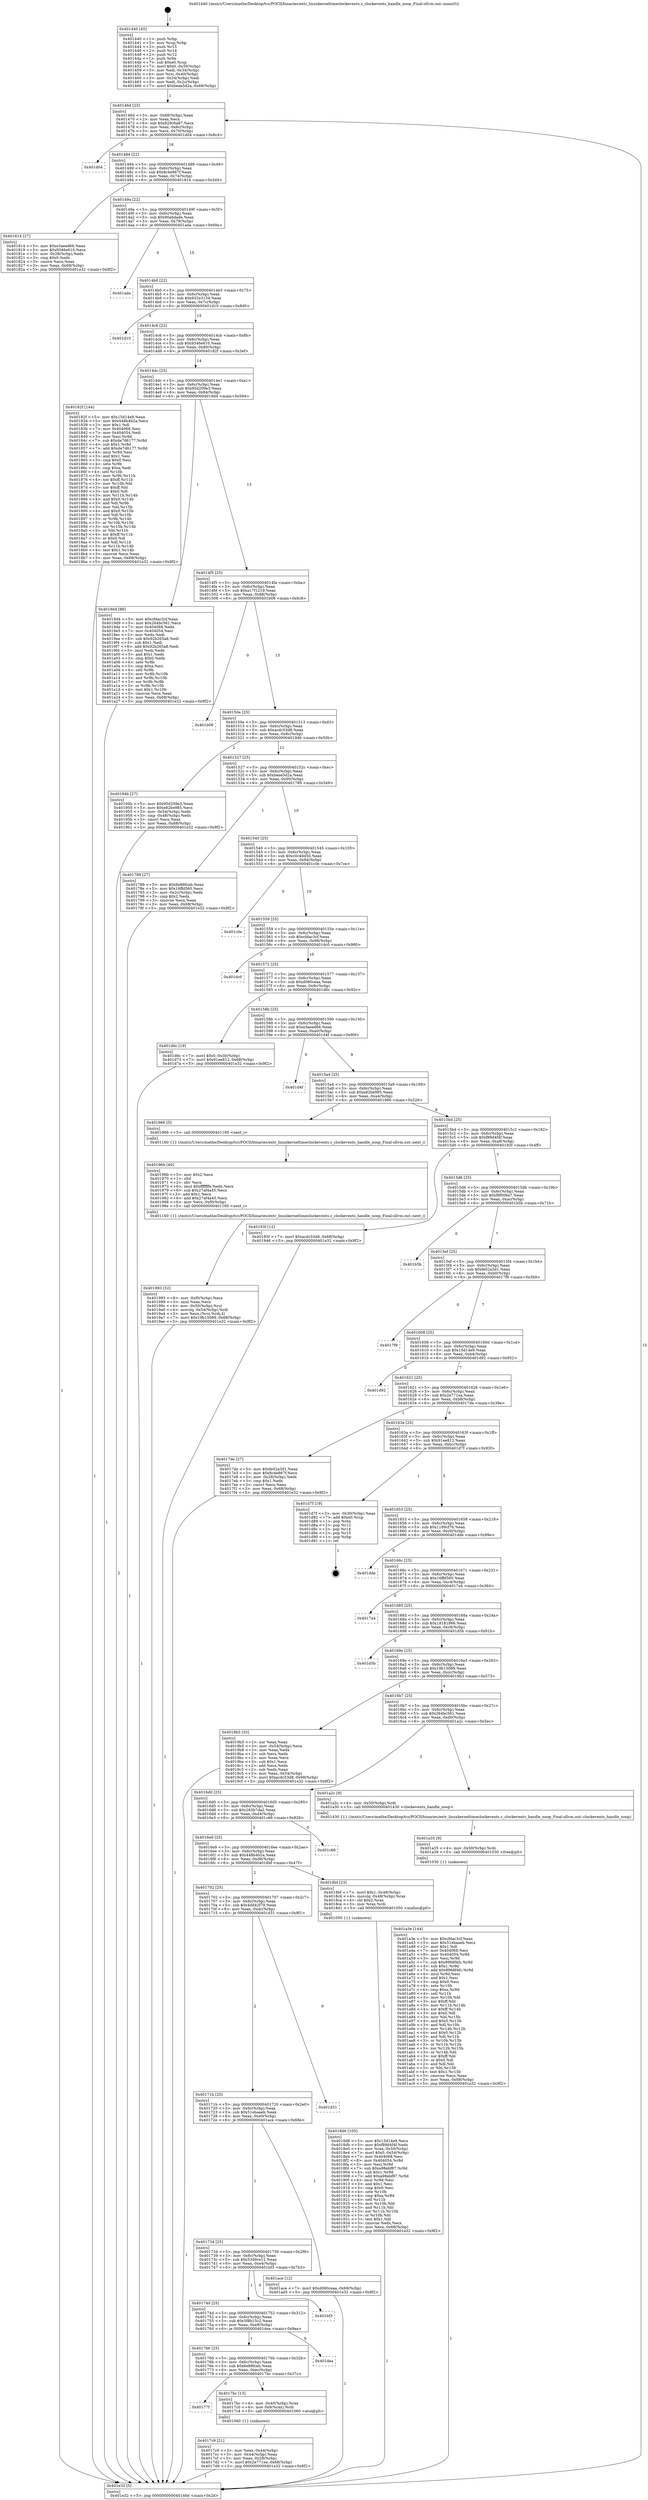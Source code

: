 digraph "0x401440" {
  label = "0x401440 (/mnt/c/Users/mathe/Desktop/tcc/POCII/binaries/extr_linuxkerneltimeclockevents.c_clockevents_handle_noop_Final-ollvm.out::main(0))"
  labelloc = "t"
  node[shape=record]

  Entry [label="",width=0.3,height=0.3,shape=circle,fillcolor=black,style=filled]
  "0x40146d" [label="{
     0x40146d [23]\l
     | [instrs]\l
     &nbsp;&nbsp;0x40146d \<+3\>: mov -0x68(%rbp),%eax\l
     &nbsp;&nbsp;0x401470 \<+2\>: mov %eax,%ecx\l
     &nbsp;&nbsp;0x401472 \<+6\>: sub $0x829c6a87,%ecx\l
     &nbsp;&nbsp;0x401478 \<+3\>: mov %eax,-0x6c(%rbp)\l
     &nbsp;&nbsp;0x40147b \<+3\>: mov %ecx,-0x70(%rbp)\l
     &nbsp;&nbsp;0x40147e \<+6\>: je 0000000000401d04 \<main+0x8c4\>\l
  }"]
  "0x401d04" [label="{
     0x401d04\l
  }", style=dashed]
  "0x401484" [label="{
     0x401484 [22]\l
     | [instrs]\l
     &nbsp;&nbsp;0x401484 \<+5\>: jmp 0000000000401489 \<main+0x49\>\l
     &nbsp;&nbsp;0x401489 \<+3\>: mov -0x6c(%rbp),%eax\l
     &nbsp;&nbsp;0x40148c \<+5\>: sub $0x8c4e867f,%eax\l
     &nbsp;&nbsp;0x401491 \<+3\>: mov %eax,-0x74(%rbp)\l
     &nbsp;&nbsp;0x401494 \<+6\>: je 0000000000401814 \<main+0x3d4\>\l
  }"]
  Exit [label="",width=0.3,height=0.3,shape=circle,fillcolor=black,style=filled,peripheries=2]
  "0x401814" [label="{
     0x401814 [27]\l
     | [instrs]\l
     &nbsp;&nbsp;0x401814 \<+5\>: mov $0xe3aeed66,%eax\l
     &nbsp;&nbsp;0x401819 \<+5\>: mov $0x9346e610,%ecx\l
     &nbsp;&nbsp;0x40181e \<+3\>: mov -0x28(%rbp),%edx\l
     &nbsp;&nbsp;0x401821 \<+3\>: cmp $0x0,%edx\l
     &nbsp;&nbsp;0x401824 \<+3\>: cmove %ecx,%eax\l
     &nbsp;&nbsp;0x401827 \<+3\>: mov %eax,-0x68(%rbp)\l
     &nbsp;&nbsp;0x40182a \<+5\>: jmp 0000000000401e32 \<main+0x9f2\>\l
  }"]
  "0x40149a" [label="{
     0x40149a [22]\l
     | [instrs]\l
     &nbsp;&nbsp;0x40149a \<+5\>: jmp 000000000040149f \<main+0x5f\>\l
     &nbsp;&nbsp;0x40149f \<+3\>: mov -0x6c(%rbp),%eax\l
     &nbsp;&nbsp;0x4014a2 \<+5\>: sub $0x90a6dade,%eax\l
     &nbsp;&nbsp;0x4014a7 \<+3\>: mov %eax,-0x78(%rbp)\l
     &nbsp;&nbsp;0x4014aa \<+6\>: je 0000000000401ada \<main+0x69a\>\l
  }"]
  "0x401a3e" [label="{
     0x401a3e [144]\l
     | [instrs]\l
     &nbsp;&nbsp;0x401a3e \<+5\>: mov $0xcfdac3cf,%eax\l
     &nbsp;&nbsp;0x401a43 \<+5\>: mov $0x51ebaaeb,%ecx\l
     &nbsp;&nbsp;0x401a48 \<+2\>: mov $0x1,%dl\l
     &nbsp;&nbsp;0x401a4a \<+7\>: mov 0x404068,%esi\l
     &nbsp;&nbsp;0x401a51 \<+8\>: mov 0x404054,%r8d\l
     &nbsp;&nbsp;0x401a59 \<+3\>: mov %esi,%r9d\l
     &nbsp;&nbsp;0x401a5c \<+7\>: sub $0x8968f4fc,%r9d\l
     &nbsp;&nbsp;0x401a63 \<+4\>: sub $0x1,%r9d\l
     &nbsp;&nbsp;0x401a67 \<+7\>: add $0x8968f4fc,%r9d\l
     &nbsp;&nbsp;0x401a6e \<+4\>: imul %r9d,%esi\l
     &nbsp;&nbsp;0x401a72 \<+3\>: and $0x1,%esi\l
     &nbsp;&nbsp;0x401a75 \<+3\>: cmp $0x0,%esi\l
     &nbsp;&nbsp;0x401a78 \<+4\>: sete %r10b\l
     &nbsp;&nbsp;0x401a7c \<+4\>: cmp $0xa,%r8d\l
     &nbsp;&nbsp;0x401a80 \<+4\>: setl %r11b\l
     &nbsp;&nbsp;0x401a84 \<+3\>: mov %r10b,%bl\l
     &nbsp;&nbsp;0x401a87 \<+3\>: xor $0xff,%bl\l
     &nbsp;&nbsp;0x401a8a \<+3\>: mov %r11b,%r14b\l
     &nbsp;&nbsp;0x401a8d \<+4\>: xor $0xff,%r14b\l
     &nbsp;&nbsp;0x401a91 \<+3\>: xor $0x0,%dl\l
     &nbsp;&nbsp;0x401a94 \<+3\>: mov %bl,%r15b\l
     &nbsp;&nbsp;0x401a97 \<+4\>: and $0x0,%r15b\l
     &nbsp;&nbsp;0x401a9b \<+3\>: and %dl,%r10b\l
     &nbsp;&nbsp;0x401a9e \<+3\>: mov %r14b,%r12b\l
     &nbsp;&nbsp;0x401aa1 \<+4\>: and $0x0,%r12b\l
     &nbsp;&nbsp;0x401aa5 \<+3\>: and %dl,%r11b\l
     &nbsp;&nbsp;0x401aa8 \<+3\>: or %r10b,%r15b\l
     &nbsp;&nbsp;0x401aab \<+3\>: or %r11b,%r12b\l
     &nbsp;&nbsp;0x401aae \<+3\>: xor %r12b,%r15b\l
     &nbsp;&nbsp;0x401ab1 \<+3\>: or %r14b,%bl\l
     &nbsp;&nbsp;0x401ab4 \<+3\>: xor $0xff,%bl\l
     &nbsp;&nbsp;0x401ab7 \<+3\>: or $0x0,%dl\l
     &nbsp;&nbsp;0x401aba \<+2\>: and %dl,%bl\l
     &nbsp;&nbsp;0x401abc \<+3\>: or %bl,%r15b\l
     &nbsp;&nbsp;0x401abf \<+4\>: test $0x1,%r15b\l
     &nbsp;&nbsp;0x401ac3 \<+3\>: cmovne %ecx,%eax\l
     &nbsp;&nbsp;0x401ac6 \<+3\>: mov %eax,-0x68(%rbp)\l
     &nbsp;&nbsp;0x401ac9 \<+5\>: jmp 0000000000401e32 \<main+0x9f2\>\l
  }"]
  "0x401ada" [label="{
     0x401ada\l
  }", style=dashed]
  "0x4014b0" [label="{
     0x4014b0 [22]\l
     | [instrs]\l
     &nbsp;&nbsp;0x4014b0 \<+5\>: jmp 00000000004014b5 \<main+0x75\>\l
     &nbsp;&nbsp;0x4014b5 \<+3\>: mov -0x6c(%rbp),%eax\l
     &nbsp;&nbsp;0x4014b8 \<+5\>: sub $0x932e3154,%eax\l
     &nbsp;&nbsp;0x4014bd \<+3\>: mov %eax,-0x7c(%rbp)\l
     &nbsp;&nbsp;0x4014c0 \<+6\>: je 0000000000401d10 \<main+0x8d0\>\l
  }"]
  "0x401a35" [label="{
     0x401a35 [9]\l
     | [instrs]\l
     &nbsp;&nbsp;0x401a35 \<+4\>: mov -0x50(%rbp),%rdi\l
     &nbsp;&nbsp;0x401a39 \<+5\>: call 0000000000401030 \<free@plt\>\l
     | [calls]\l
     &nbsp;&nbsp;0x401030 \{1\} (unknown)\l
  }"]
  "0x401d10" [label="{
     0x401d10\l
  }", style=dashed]
  "0x4014c6" [label="{
     0x4014c6 [22]\l
     | [instrs]\l
     &nbsp;&nbsp;0x4014c6 \<+5\>: jmp 00000000004014cb \<main+0x8b\>\l
     &nbsp;&nbsp;0x4014cb \<+3\>: mov -0x6c(%rbp),%eax\l
     &nbsp;&nbsp;0x4014ce \<+5\>: sub $0x9346e610,%eax\l
     &nbsp;&nbsp;0x4014d3 \<+3\>: mov %eax,-0x80(%rbp)\l
     &nbsp;&nbsp;0x4014d6 \<+6\>: je 000000000040182f \<main+0x3ef\>\l
  }"]
  "0x401993" [label="{
     0x401993 [32]\l
     | [instrs]\l
     &nbsp;&nbsp;0x401993 \<+6\>: mov -0xf0(%rbp),%ecx\l
     &nbsp;&nbsp;0x401999 \<+3\>: imul %eax,%ecx\l
     &nbsp;&nbsp;0x40199c \<+4\>: mov -0x50(%rbp),%rsi\l
     &nbsp;&nbsp;0x4019a0 \<+4\>: movslq -0x54(%rbp),%rdi\l
     &nbsp;&nbsp;0x4019a4 \<+3\>: mov %ecx,(%rsi,%rdi,4)\l
     &nbsp;&nbsp;0x4019a7 \<+7\>: movl $0x19b15089,-0x68(%rbp)\l
     &nbsp;&nbsp;0x4019ae \<+5\>: jmp 0000000000401e32 \<main+0x9f2\>\l
  }"]
  "0x40182f" [label="{
     0x40182f [144]\l
     | [instrs]\l
     &nbsp;&nbsp;0x40182f \<+5\>: mov $0x15d14e9,%eax\l
     &nbsp;&nbsp;0x401834 \<+5\>: mov $0x448b4b2a,%ecx\l
     &nbsp;&nbsp;0x401839 \<+2\>: mov $0x1,%dl\l
     &nbsp;&nbsp;0x40183b \<+7\>: mov 0x404068,%esi\l
     &nbsp;&nbsp;0x401842 \<+7\>: mov 0x404054,%edi\l
     &nbsp;&nbsp;0x401849 \<+3\>: mov %esi,%r8d\l
     &nbsp;&nbsp;0x40184c \<+7\>: sub $0xde7d6177,%r8d\l
     &nbsp;&nbsp;0x401853 \<+4\>: sub $0x1,%r8d\l
     &nbsp;&nbsp;0x401857 \<+7\>: add $0xde7d6177,%r8d\l
     &nbsp;&nbsp;0x40185e \<+4\>: imul %r8d,%esi\l
     &nbsp;&nbsp;0x401862 \<+3\>: and $0x1,%esi\l
     &nbsp;&nbsp;0x401865 \<+3\>: cmp $0x0,%esi\l
     &nbsp;&nbsp;0x401868 \<+4\>: sete %r9b\l
     &nbsp;&nbsp;0x40186c \<+3\>: cmp $0xa,%edi\l
     &nbsp;&nbsp;0x40186f \<+4\>: setl %r10b\l
     &nbsp;&nbsp;0x401873 \<+3\>: mov %r9b,%r11b\l
     &nbsp;&nbsp;0x401876 \<+4\>: xor $0xff,%r11b\l
     &nbsp;&nbsp;0x40187a \<+3\>: mov %r10b,%bl\l
     &nbsp;&nbsp;0x40187d \<+3\>: xor $0xff,%bl\l
     &nbsp;&nbsp;0x401880 \<+3\>: xor $0x0,%dl\l
     &nbsp;&nbsp;0x401883 \<+3\>: mov %r11b,%r14b\l
     &nbsp;&nbsp;0x401886 \<+4\>: and $0x0,%r14b\l
     &nbsp;&nbsp;0x40188a \<+3\>: and %dl,%r9b\l
     &nbsp;&nbsp;0x40188d \<+3\>: mov %bl,%r15b\l
     &nbsp;&nbsp;0x401890 \<+4\>: and $0x0,%r15b\l
     &nbsp;&nbsp;0x401894 \<+3\>: and %dl,%r10b\l
     &nbsp;&nbsp;0x401897 \<+3\>: or %r9b,%r14b\l
     &nbsp;&nbsp;0x40189a \<+3\>: or %r10b,%r15b\l
     &nbsp;&nbsp;0x40189d \<+3\>: xor %r15b,%r14b\l
     &nbsp;&nbsp;0x4018a0 \<+3\>: or %bl,%r11b\l
     &nbsp;&nbsp;0x4018a3 \<+4\>: xor $0xff,%r11b\l
     &nbsp;&nbsp;0x4018a7 \<+3\>: or $0x0,%dl\l
     &nbsp;&nbsp;0x4018aa \<+3\>: and %dl,%r11b\l
     &nbsp;&nbsp;0x4018ad \<+3\>: or %r11b,%r14b\l
     &nbsp;&nbsp;0x4018b0 \<+4\>: test $0x1,%r14b\l
     &nbsp;&nbsp;0x4018b4 \<+3\>: cmovne %ecx,%eax\l
     &nbsp;&nbsp;0x4018b7 \<+3\>: mov %eax,-0x68(%rbp)\l
     &nbsp;&nbsp;0x4018ba \<+5\>: jmp 0000000000401e32 \<main+0x9f2\>\l
  }"]
  "0x4014dc" [label="{
     0x4014dc [25]\l
     | [instrs]\l
     &nbsp;&nbsp;0x4014dc \<+5\>: jmp 00000000004014e1 \<main+0xa1\>\l
     &nbsp;&nbsp;0x4014e1 \<+3\>: mov -0x6c(%rbp),%eax\l
     &nbsp;&nbsp;0x4014e4 \<+5\>: sub $0x95d209e3,%eax\l
     &nbsp;&nbsp;0x4014e9 \<+6\>: mov %eax,-0x84(%rbp)\l
     &nbsp;&nbsp;0x4014ef \<+6\>: je 00000000004019d4 \<main+0x594\>\l
  }"]
  "0x40196b" [label="{
     0x40196b [40]\l
     | [instrs]\l
     &nbsp;&nbsp;0x40196b \<+5\>: mov $0x2,%ecx\l
     &nbsp;&nbsp;0x401970 \<+1\>: cltd\l
     &nbsp;&nbsp;0x401971 \<+2\>: idiv %ecx\l
     &nbsp;&nbsp;0x401973 \<+6\>: imul $0xfffffffe,%edx,%ecx\l
     &nbsp;&nbsp;0x401979 \<+6\>: sub $0x27af4a45,%ecx\l
     &nbsp;&nbsp;0x40197f \<+3\>: add $0x1,%ecx\l
     &nbsp;&nbsp;0x401982 \<+6\>: add $0x27af4a45,%ecx\l
     &nbsp;&nbsp;0x401988 \<+6\>: mov %ecx,-0xf0(%rbp)\l
     &nbsp;&nbsp;0x40198e \<+5\>: call 0000000000401160 \<next_i\>\l
     | [calls]\l
     &nbsp;&nbsp;0x401160 \{1\} (/mnt/c/Users/mathe/Desktop/tcc/POCII/binaries/extr_linuxkerneltimeclockevents.c_clockevents_handle_noop_Final-ollvm.out::next_i)\l
  }"]
  "0x4019d4" [label="{
     0x4019d4 [88]\l
     | [instrs]\l
     &nbsp;&nbsp;0x4019d4 \<+5\>: mov $0xcfdac3cf,%eax\l
     &nbsp;&nbsp;0x4019d9 \<+5\>: mov $0x264bc561,%ecx\l
     &nbsp;&nbsp;0x4019de \<+7\>: mov 0x404068,%edx\l
     &nbsp;&nbsp;0x4019e5 \<+7\>: mov 0x404054,%esi\l
     &nbsp;&nbsp;0x4019ec \<+2\>: mov %edx,%edi\l
     &nbsp;&nbsp;0x4019ee \<+6\>: sub $0x92b265a8,%edi\l
     &nbsp;&nbsp;0x4019f4 \<+3\>: sub $0x1,%edi\l
     &nbsp;&nbsp;0x4019f7 \<+6\>: add $0x92b265a8,%edi\l
     &nbsp;&nbsp;0x4019fd \<+3\>: imul %edi,%edx\l
     &nbsp;&nbsp;0x401a00 \<+3\>: and $0x1,%edx\l
     &nbsp;&nbsp;0x401a03 \<+3\>: cmp $0x0,%edx\l
     &nbsp;&nbsp;0x401a06 \<+4\>: sete %r8b\l
     &nbsp;&nbsp;0x401a0a \<+3\>: cmp $0xa,%esi\l
     &nbsp;&nbsp;0x401a0d \<+4\>: setl %r9b\l
     &nbsp;&nbsp;0x401a11 \<+3\>: mov %r8b,%r10b\l
     &nbsp;&nbsp;0x401a14 \<+3\>: and %r9b,%r10b\l
     &nbsp;&nbsp;0x401a17 \<+3\>: xor %r9b,%r8b\l
     &nbsp;&nbsp;0x401a1a \<+3\>: or %r8b,%r10b\l
     &nbsp;&nbsp;0x401a1d \<+4\>: test $0x1,%r10b\l
     &nbsp;&nbsp;0x401a21 \<+3\>: cmovne %ecx,%eax\l
     &nbsp;&nbsp;0x401a24 \<+3\>: mov %eax,-0x68(%rbp)\l
     &nbsp;&nbsp;0x401a27 \<+5\>: jmp 0000000000401e32 \<main+0x9f2\>\l
  }"]
  "0x4014f5" [label="{
     0x4014f5 [25]\l
     | [instrs]\l
     &nbsp;&nbsp;0x4014f5 \<+5\>: jmp 00000000004014fa \<main+0xba\>\l
     &nbsp;&nbsp;0x4014fa \<+3\>: mov -0x6c(%rbp),%eax\l
     &nbsp;&nbsp;0x4014fd \<+5\>: sub $0xa17f1219,%eax\l
     &nbsp;&nbsp;0x401502 \<+6\>: mov %eax,-0x88(%rbp)\l
     &nbsp;&nbsp;0x401508 \<+6\>: je 0000000000401b08 \<main+0x6c8\>\l
  }"]
  "0x4018d6" [label="{
     0x4018d6 [105]\l
     | [instrs]\l
     &nbsp;&nbsp;0x4018d6 \<+5\>: mov $0x15d14e9,%ecx\l
     &nbsp;&nbsp;0x4018db \<+5\>: mov $0xf89d4f4f,%edx\l
     &nbsp;&nbsp;0x4018e0 \<+4\>: mov %rax,-0x50(%rbp)\l
     &nbsp;&nbsp;0x4018e4 \<+7\>: movl $0x0,-0x54(%rbp)\l
     &nbsp;&nbsp;0x4018eb \<+7\>: mov 0x404068,%esi\l
     &nbsp;&nbsp;0x4018f2 \<+8\>: mov 0x404054,%r8d\l
     &nbsp;&nbsp;0x4018fa \<+3\>: mov %esi,%r9d\l
     &nbsp;&nbsp;0x4018fd \<+7\>: sub $0xa98ebf87,%r9d\l
     &nbsp;&nbsp;0x401904 \<+4\>: sub $0x1,%r9d\l
     &nbsp;&nbsp;0x401908 \<+7\>: add $0xa98ebf87,%r9d\l
     &nbsp;&nbsp;0x40190f \<+4\>: imul %r9d,%esi\l
     &nbsp;&nbsp;0x401913 \<+3\>: and $0x1,%esi\l
     &nbsp;&nbsp;0x401916 \<+3\>: cmp $0x0,%esi\l
     &nbsp;&nbsp;0x401919 \<+4\>: sete %r10b\l
     &nbsp;&nbsp;0x40191d \<+4\>: cmp $0xa,%r8d\l
     &nbsp;&nbsp;0x401921 \<+4\>: setl %r11b\l
     &nbsp;&nbsp;0x401925 \<+3\>: mov %r10b,%bl\l
     &nbsp;&nbsp;0x401928 \<+3\>: and %r11b,%bl\l
     &nbsp;&nbsp;0x40192b \<+3\>: xor %r11b,%r10b\l
     &nbsp;&nbsp;0x40192e \<+3\>: or %r10b,%bl\l
     &nbsp;&nbsp;0x401931 \<+3\>: test $0x1,%bl\l
     &nbsp;&nbsp;0x401934 \<+3\>: cmovne %edx,%ecx\l
     &nbsp;&nbsp;0x401937 \<+3\>: mov %ecx,-0x68(%rbp)\l
     &nbsp;&nbsp;0x40193a \<+5\>: jmp 0000000000401e32 \<main+0x9f2\>\l
  }"]
  "0x401b08" [label="{
     0x401b08\l
  }", style=dashed]
  "0x40150e" [label="{
     0x40150e [25]\l
     | [instrs]\l
     &nbsp;&nbsp;0x40150e \<+5\>: jmp 0000000000401513 \<main+0xd3\>\l
     &nbsp;&nbsp;0x401513 \<+3\>: mov -0x6c(%rbp),%eax\l
     &nbsp;&nbsp;0x401516 \<+5\>: sub $0xacdc53d8,%eax\l
     &nbsp;&nbsp;0x40151b \<+6\>: mov %eax,-0x8c(%rbp)\l
     &nbsp;&nbsp;0x401521 \<+6\>: je 000000000040194b \<main+0x50b\>\l
  }"]
  "0x4017c9" [label="{
     0x4017c9 [21]\l
     | [instrs]\l
     &nbsp;&nbsp;0x4017c9 \<+3\>: mov %eax,-0x44(%rbp)\l
     &nbsp;&nbsp;0x4017cc \<+3\>: mov -0x44(%rbp),%eax\l
     &nbsp;&nbsp;0x4017cf \<+3\>: mov %eax,-0x28(%rbp)\l
     &nbsp;&nbsp;0x4017d2 \<+7\>: movl $0x2e771ea,-0x68(%rbp)\l
     &nbsp;&nbsp;0x4017d9 \<+5\>: jmp 0000000000401e32 \<main+0x9f2\>\l
  }"]
  "0x40194b" [label="{
     0x40194b [27]\l
     | [instrs]\l
     &nbsp;&nbsp;0x40194b \<+5\>: mov $0x95d209e3,%eax\l
     &nbsp;&nbsp;0x401950 \<+5\>: mov $0xe82be985,%ecx\l
     &nbsp;&nbsp;0x401955 \<+3\>: mov -0x54(%rbp),%edx\l
     &nbsp;&nbsp;0x401958 \<+3\>: cmp -0x48(%rbp),%edx\l
     &nbsp;&nbsp;0x40195b \<+3\>: cmovl %ecx,%eax\l
     &nbsp;&nbsp;0x40195e \<+3\>: mov %eax,-0x68(%rbp)\l
     &nbsp;&nbsp;0x401961 \<+5\>: jmp 0000000000401e32 \<main+0x9f2\>\l
  }"]
  "0x401527" [label="{
     0x401527 [25]\l
     | [instrs]\l
     &nbsp;&nbsp;0x401527 \<+5\>: jmp 000000000040152c \<main+0xec\>\l
     &nbsp;&nbsp;0x40152c \<+3\>: mov -0x6c(%rbp),%eax\l
     &nbsp;&nbsp;0x40152f \<+5\>: sub $0xbeae5d2a,%eax\l
     &nbsp;&nbsp;0x401534 \<+6\>: mov %eax,-0x90(%rbp)\l
     &nbsp;&nbsp;0x40153a \<+6\>: je 0000000000401789 \<main+0x349\>\l
  }"]
  "0x40177f" [label="{
     0x40177f\l
  }", style=dashed]
  "0x401789" [label="{
     0x401789 [27]\l
     | [instrs]\l
     &nbsp;&nbsp;0x401789 \<+5\>: mov $0x6e88fceb,%eax\l
     &nbsp;&nbsp;0x40178e \<+5\>: mov $0x16ffd560,%ecx\l
     &nbsp;&nbsp;0x401793 \<+3\>: mov -0x2c(%rbp),%edx\l
     &nbsp;&nbsp;0x401796 \<+3\>: cmp $0x2,%edx\l
     &nbsp;&nbsp;0x401799 \<+3\>: cmovne %ecx,%eax\l
     &nbsp;&nbsp;0x40179c \<+3\>: mov %eax,-0x68(%rbp)\l
     &nbsp;&nbsp;0x40179f \<+5\>: jmp 0000000000401e32 \<main+0x9f2\>\l
  }"]
  "0x401540" [label="{
     0x401540 [25]\l
     | [instrs]\l
     &nbsp;&nbsp;0x401540 \<+5\>: jmp 0000000000401545 \<main+0x105\>\l
     &nbsp;&nbsp;0x401545 \<+3\>: mov -0x6c(%rbp),%eax\l
     &nbsp;&nbsp;0x401548 \<+5\>: sub $0xc0c40d50,%eax\l
     &nbsp;&nbsp;0x40154d \<+6\>: mov %eax,-0x94(%rbp)\l
     &nbsp;&nbsp;0x401553 \<+6\>: je 0000000000401c0e \<main+0x7ce\>\l
  }"]
  "0x401e32" [label="{
     0x401e32 [5]\l
     | [instrs]\l
     &nbsp;&nbsp;0x401e32 \<+5\>: jmp 000000000040146d \<main+0x2d\>\l
  }"]
  "0x401440" [label="{
     0x401440 [45]\l
     | [instrs]\l
     &nbsp;&nbsp;0x401440 \<+1\>: push %rbp\l
     &nbsp;&nbsp;0x401441 \<+3\>: mov %rsp,%rbp\l
     &nbsp;&nbsp;0x401444 \<+2\>: push %r15\l
     &nbsp;&nbsp;0x401446 \<+2\>: push %r14\l
     &nbsp;&nbsp;0x401448 \<+2\>: push %r12\l
     &nbsp;&nbsp;0x40144a \<+1\>: push %rbx\l
     &nbsp;&nbsp;0x40144b \<+7\>: sub $0xe0,%rsp\l
     &nbsp;&nbsp;0x401452 \<+7\>: movl $0x0,-0x30(%rbp)\l
     &nbsp;&nbsp;0x401459 \<+3\>: mov %edi,-0x34(%rbp)\l
     &nbsp;&nbsp;0x40145c \<+4\>: mov %rsi,-0x40(%rbp)\l
     &nbsp;&nbsp;0x401460 \<+3\>: mov -0x34(%rbp),%edi\l
     &nbsp;&nbsp;0x401463 \<+3\>: mov %edi,-0x2c(%rbp)\l
     &nbsp;&nbsp;0x401466 \<+7\>: movl $0xbeae5d2a,-0x68(%rbp)\l
  }"]
  "0x4017bc" [label="{
     0x4017bc [13]\l
     | [instrs]\l
     &nbsp;&nbsp;0x4017bc \<+4\>: mov -0x40(%rbp),%rax\l
     &nbsp;&nbsp;0x4017c0 \<+4\>: mov 0x8(%rax),%rdi\l
     &nbsp;&nbsp;0x4017c4 \<+5\>: call 0000000000401060 \<atoi@plt\>\l
     | [calls]\l
     &nbsp;&nbsp;0x401060 \{1\} (unknown)\l
  }"]
  "0x401c0e" [label="{
     0x401c0e\l
  }", style=dashed]
  "0x401559" [label="{
     0x401559 [25]\l
     | [instrs]\l
     &nbsp;&nbsp;0x401559 \<+5\>: jmp 000000000040155e \<main+0x11e\>\l
     &nbsp;&nbsp;0x40155e \<+3\>: mov -0x6c(%rbp),%eax\l
     &nbsp;&nbsp;0x401561 \<+5\>: sub $0xcfdac3cf,%eax\l
     &nbsp;&nbsp;0x401566 \<+6\>: mov %eax,-0x98(%rbp)\l
     &nbsp;&nbsp;0x40156c \<+6\>: je 0000000000401dc0 \<main+0x980\>\l
  }"]
  "0x401766" [label="{
     0x401766 [25]\l
     | [instrs]\l
     &nbsp;&nbsp;0x401766 \<+5\>: jmp 000000000040176b \<main+0x32b\>\l
     &nbsp;&nbsp;0x40176b \<+3\>: mov -0x6c(%rbp),%eax\l
     &nbsp;&nbsp;0x40176e \<+5\>: sub $0x6e88fceb,%eax\l
     &nbsp;&nbsp;0x401773 \<+6\>: mov %eax,-0xec(%rbp)\l
     &nbsp;&nbsp;0x401779 \<+6\>: je 00000000004017bc \<main+0x37c\>\l
  }"]
  "0x401dc0" [label="{
     0x401dc0\l
  }", style=dashed]
  "0x401572" [label="{
     0x401572 [25]\l
     | [instrs]\l
     &nbsp;&nbsp;0x401572 \<+5\>: jmp 0000000000401577 \<main+0x137\>\l
     &nbsp;&nbsp;0x401577 \<+3\>: mov -0x6c(%rbp),%eax\l
     &nbsp;&nbsp;0x40157a \<+5\>: sub $0xd080ceaa,%eax\l
     &nbsp;&nbsp;0x40157f \<+6\>: mov %eax,-0x9c(%rbp)\l
     &nbsp;&nbsp;0x401585 \<+6\>: je 0000000000401d6c \<main+0x92c\>\l
  }"]
  "0x401dea" [label="{
     0x401dea\l
  }", style=dashed]
  "0x401d6c" [label="{
     0x401d6c [19]\l
     | [instrs]\l
     &nbsp;&nbsp;0x401d6c \<+7\>: movl $0x0,-0x30(%rbp)\l
     &nbsp;&nbsp;0x401d73 \<+7\>: movl $0x91ee812,-0x68(%rbp)\l
     &nbsp;&nbsp;0x401d7a \<+5\>: jmp 0000000000401e32 \<main+0x9f2\>\l
  }"]
  "0x40158b" [label="{
     0x40158b [25]\l
     | [instrs]\l
     &nbsp;&nbsp;0x40158b \<+5\>: jmp 0000000000401590 \<main+0x150\>\l
     &nbsp;&nbsp;0x401590 \<+3\>: mov -0x6c(%rbp),%eax\l
     &nbsp;&nbsp;0x401593 \<+5\>: sub $0xe3aeed66,%eax\l
     &nbsp;&nbsp;0x401598 \<+6\>: mov %eax,-0xa0(%rbp)\l
     &nbsp;&nbsp;0x40159e \<+6\>: je 0000000000401d4f \<main+0x90f\>\l
  }"]
  "0x40174d" [label="{
     0x40174d [25]\l
     | [instrs]\l
     &nbsp;&nbsp;0x40174d \<+5\>: jmp 0000000000401752 \<main+0x312\>\l
     &nbsp;&nbsp;0x401752 \<+3\>: mov -0x6c(%rbp),%eax\l
     &nbsp;&nbsp;0x401755 \<+5\>: sub $0x5f8b15c2,%eax\l
     &nbsp;&nbsp;0x40175a \<+6\>: mov %eax,-0xe8(%rbp)\l
     &nbsp;&nbsp;0x401760 \<+6\>: je 0000000000401dea \<main+0x9aa\>\l
  }"]
  "0x401d4f" [label="{
     0x401d4f\l
  }", style=dashed]
  "0x4015a4" [label="{
     0x4015a4 [25]\l
     | [instrs]\l
     &nbsp;&nbsp;0x4015a4 \<+5\>: jmp 00000000004015a9 \<main+0x169\>\l
     &nbsp;&nbsp;0x4015a9 \<+3\>: mov -0x6c(%rbp),%eax\l
     &nbsp;&nbsp;0x4015ac \<+5\>: sub $0xe82be985,%eax\l
     &nbsp;&nbsp;0x4015b1 \<+6\>: mov %eax,-0xa4(%rbp)\l
     &nbsp;&nbsp;0x4015b7 \<+6\>: je 0000000000401966 \<main+0x526\>\l
  }"]
  "0x401bf3" [label="{
     0x401bf3\l
  }", style=dashed]
  "0x401966" [label="{
     0x401966 [5]\l
     | [instrs]\l
     &nbsp;&nbsp;0x401966 \<+5\>: call 0000000000401160 \<next_i\>\l
     | [calls]\l
     &nbsp;&nbsp;0x401160 \{1\} (/mnt/c/Users/mathe/Desktop/tcc/POCII/binaries/extr_linuxkerneltimeclockevents.c_clockevents_handle_noop_Final-ollvm.out::next_i)\l
  }"]
  "0x4015bd" [label="{
     0x4015bd [25]\l
     | [instrs]\l
     &nbsp;&nbsp;0x4015bd \<+5\>: jmp 00000000004015c2 \<main+0x182\>\l
     &nbsp;&nbsp;0x4015c2 \<+3\>: mov -0x6c(%rbp),%eax\l
     &nbsp;&nbsp;0x4015c5 \<+5\>: sub $0xf89d4f4f,%eax\l
     &nbsp;&nbsp;0x4015ca \<+6\>: mov %eax,-0xa8(%rbp)\l
     &nbsp;&nbsp;0x4015d0 \<+6\>: je 000000000040193f \<main+0x4ff\>\l
  }"]
  "0x401734" [label="{
     0x401734 [25]\l
     | [instrs]\l
     &nbsp;&nbsp;0x401734 \<+5\>: jmp 0000000000401739 \<main+0x2f9\>\l
     &nbsp;&nbsp;0x401739 \<+3\>: mov -0x6c(%rbp),%eax\l
     &nbsp;&nbsp;0x40173c \<+5\>: sub $0x53d9ce12,%eax\l
     &nbsp;&nbsp;0x401741 \<+6\>: mov %eax,-0xe4(%rbp)\l
     &nbsp;&nbsp;0x401747 \<+6\>: je 0000000000401bf3 \<main+0x7b3\>\l
  }"]
  "0x40193f" [label="{
     0x40193f [12]\l
     | [instrs]\l
     &nbsp;&nbsp;0x40193f \<+7\>: movl $0xacdc53d8,-0x68(%rbp)\l
     &nbsp;&nbsp;0x401946 \<+5\>: jmp 0000000000401e32 \<main+0x9f2\>\l
  }"]
  "0x4015d6" [label="{
     0x4015d6 [25]\l
     | [instrs]\l
     &nbsp;&nbsp;0x4015d6 \<+5\>: jmp 00000000004015db \<main+0x19b\>\l
     &nbsp;&nbsp;0x4015db \<+3\>: mov -0x6c(%rbp),%eax\l
     &nbsp;&nbsp;0x4015de \<+5\>: sub $0xf8f006a7,%eax\l
     &nbsp;&nbsp;0x4015e3 \<+6\>: mov %eax,-0xac(%rbp)\l
     &nbsp;&nbsp;0x4015e9 \<+6\>: je 0000000000401b5b \<main+0x71b\>\l
  }"]
  "0x401ace" [label="{
     0x401ace [12]\l
     | [instrs]\l
     &nbsp;&nbsp;0x401ace \<+7\>: movl $0xd080ceaa,-0x68(%rbp)\l
     &nbsp;&nbsp;0x401ad5 \<+5\>: jmp 0000000000401e32 \<main+0x9f2\>\l
  }"]
  "0x401b5b" [label="{
     0x401b5b\l
  }", style=dashed]
  "0x4015ef" [label="{
     0x4015ef [25]\l
     | [instrs]\l
     &nbsp;&nbsp;0x4015ef \<+5\>: jmp 00000000004015f4 \<main+0x1b4\>\l
     &nbsp;&nbsp;0x4015f4 \<+3\>: mov -0x6c(%rbp),%eax\l
     &nbsp;&nbsp;0x4015f7 \<+5\>: sub $0xfe02a3d1,%eax\l
     &nbsp;&nbsp;0x4015fc \<+6\>: mov %eax,-0xb0(%rbp)\l
     &nbsp;&nbsp;0x401602 \<+6\>: je 00000000004017f9 \<main+0x3b9\>\l
  }"]
  "0x40171b" [label="{
     0x40171b [25]\l
     | [instrs]\l
     &nbsp;&nbsp;0x40171b \<+5\>: jmp 0000000000401720 \<main+0x2e0\>\l
     &nbsp;&nbsp;0x401720 \<+3\>: mov -0x6c(%rbp),%eax\l
     &nbsp;&nbsp;0x401723 \<+5\>: sub $0x51ebaaeb,%eax\l
     &nbsp;&nbsp;0x401728 \<+6\>: mov %eax,-0xe0(%rbp)\l
     &nbsp;&nbsp;0x40172e \<+6\>: je 0000000000401ace \<main+0x68e\>\l
  }"]
  "0x4017f9" [label="{
     0x4017f9\l
  }", style=dashed]
  "0x401608" [label="{
     0x401608 [25]\l
     | [instrs]\l
     &nbsp;&nbsp;0x401608 \<+5\>: jmp 000000000040160d \<main+0x1cd\>\l
     &nbsp;&nbsp;0x40160d \<+3\>: mov -0x6c(%rbp),%eax\l
     &nbsp;&nbsp;0x401610 \<+5\>: sub $0x15d14e9,%eax\l
     &nbsp;&nbsp;0x401615 \<+6\>: mov %eax,-0xb4(%rbp)\l
     &nbsp;&nbsp;0x40161b \<+6\>: je 0000000000401d92 \<main+0x952\>\l
  }"]
  "0x401d31" [label="{
     0x401d31\l
  }", style=dashed]
  "0x401d92" [label="{
     0x401d92\l
  }", style=dashed]
  "0x401621" [label="{
     0x401621 [25]\l
     | [instrs]\l
     &nbsp;&nbsp;0x401621 \<+5\>: jmp 0000000000401626 \<main+0x1e6\>\l
     &nbsp;&nbsp;0x401626 \<+3\>: mov -0x6c(%rbp),%eax\l
     &nbsp;&nbsp;0x401629 \<+5\>: sub $0x2e771ea,%eax\l
     &nbsp;&nbsp;0x40162e \<+6\>: mov %eax,-0xb8(%rbp)\l
     &nbsp;&nbsp;0x401634 \<+6\>: je 00000000004017de \<main+0x39e\>\l
  }"]
  "0x401702" [label="{
     0x401702 [25]\l
     | [instrs]\l
     &nbsp;&nbsp;0x401702 \<+5\>: jmp 0000000000401707 \<main+0x2c7\>\l
     &nbsp;&nbsp;0x401707 \<+3\>: mov -0x6c(%rbp),%eax\l
     &nbsp;&nbsp;0x40170a \<+5\>: sub $0x4dd42f79,%eax\l
     &nbsp;&nbsp;0x40170f \<+6\>: mov %eax,-0xdc(%rbp)\l
     &nbsp;&nbsp;0x401715 \<+6\>: je 0000000000401d31 \<main+0x8f1\>\l
  }"]
  "0x4017de" [label="{
     0x4017de [27]\l
     | [instrs]\l
     &nbsp;&nbsp;0x4017de \<+5\>: mov $0xfe02a3d1,%eax\l
     &nbsp;&nbsp;0x4017e3 \<+5\>: mov $0x8c4e867f,%ecx\l
     &nbsp;&nbsp;0x4017e8 \<+3\>: mov -0x28(%rbp),%edx\l
     &nbsp;&nbsp;0x4017eb \<+3\>: cmp $0x1,%edx\l
     &nbsp;&nbsp;0x4017ee \<+3\>: cmovl %ecx,%eax\l
     &nbsp;&nbsp;0x4017f1 \<+3\>: mov %eax,-0x68(%rbp)\l
     &nbsp;&nbsp;0x4017f4 \<+5\>: jmp 0000000000401e32 \<main+0x9f2\>\l
  }"]
  "0x40163a" [label="{
     0x40163a [25]\l
     | [instrs]\l
     &nbsp;&nbsp;0x40163a \<+5\>: jmp 000000000040163f \<main+0x1ff\>\l
     &nbsp;&nbsp;0x40163f \<+3\>: mov -0x6c(%rbp),%eax\l
     &nbsp;&nbsp;0x401642 \<+5\>: sub $0x91ee812,%eax\l
     &nbsp;&nbsp;0x401647 \<+6\>: mov %eax,-0xbc(%rbp)\l
     &nbsp;&nbsp;0x40164d \<+6\>: je 0000000000401d7f \<main+0x93f\>\l
  }"]
  "0x4018bf" [label="{
     0x4018bf [23]\l
     | [instrs]\l
     &nbsp;&nbsp;0x4018bf \<+7\>: movl $0x1,-0x48(%rbp)\l
     &nbsp;&nbsp;0x4018c6 \<+4\>: movslq -0x48(%rbp),%rax\l
     &nbsp;&nbsp;0x4018ca \<+4\>: shl $0x2,%rax\l
     &nbsp;&nbsp;0x4018ce \<+3\>: mov %rax,%rdi\l
     &nbsp;&nbsp;0x4018d1 \<+5\>: call 0000000000401050 \<malloc@plt\>\l
     | [calls]\l
     &nbsp;&nbsp;0x401050 \{1\} (unknown)\l
  }"]
  "0x401d7f" [label="{
     0x401d7f [19]\l
     | [instrs]\l
     &nbsp;&nbsp;0x401d7f \<+3\>: mov -0x30(%rbp),%eax\l
     &nbsp;&nbsp;0x401d82 \<+7\>: add $0xe0,%rsp\l
     &nbsp;&nbsp;0x401d89 \<+1\>: pop %rbx\l
     &nbsp;&nbsp;0x401d8a \<+2\>: pop %r12\l
     &nbsp;&nbsp;0x401d8c \<+2\>: pop %r14\l
     &nbsp;&nbsp;0x401d8e \<+2\>: pop %r15\l
     &nbsp;&nbsp;0x401d90 \<+1\>: pop %rbp\l
     &nbsp;&nbsp;0x401d91 \<+1\>: ret\l
  }"]
  "0x401653" [label="{
     0x401653 [25]\l
     | [instrs]\l
     &nbsp;&nbsp;0x401653 \<+5\>: jmp 0000000000401658 \<main+0x218\>\l
     &nbsp;&nbsp;0x401658 \<+3\>: mov -0x6c(%rbp),%eax\l
     &nbsp;&nbsp;0x40165b \<+5\>: sub $0x1189cf76,%eax\l
     &nbsp;&nbsp;0x401660 \<+6\>: mov %eax,-0xc0(%rbp)\l
     &nbsp;&nbsp;0x401666 \<+6\>: je 0000000000401dde \<main+0x99e\>\l
  }"]
  "0x4016e9" [label="{
     0x4016e9 [25]\l
     | [instrs]\l
     &nbsp;&nbsp;0x4016e9 \<+5\>: jmp 00000000004016ee \<main+0x2ae\>\l
     &nbsp;&nbsp;0x4016ee \<+3\>: mov -0x6c(%rbp),%eax\l
     &nbsp;&nbsp;0x4016f1 \<+5\>: sub $0x448b4b2a,%eax\l
     &nbsp;&nbsp;0x4016f6 \<+6\>: mov %eax,-0xd8(%rbp)\l
     &nbsp;&nbsp;0x4016fc \<+6\>: je 00000000004018bf \<main+0x47f\>\l
  }"]
  "0x401dde" [label="{
     0x401dde\l
  }", style=dashed]
  "0x40166c" [label="{
     0x40166c [25]\l
     | [instrs]\l
     &nbsp;&nbsp;0x40166c \<+5\>: jmp 0000000000401671 \<main+0x231\>\l
     &nbsp;&nbsp;0x401671 \<+3\>: mov -0x6c(%rbp),%eax\l
     &nbsp;&nbsp;0x401674 \<+5\>: sub $0x16ffd560,%eax\l
     &nbsp;&nbsp;0x401679 \<+6\>: mov %eax,-0xc4(%rbp)\l
     &nbsp;&nbsp;0x40167f \<+6\>: je 00000000004017a4 \<main+0x364\>\l
  }"]
  "0x401c66" [label="{
     0x401c66\l
  }", style=dashed]
  "0x4017a4" [label="{
     0x4017a4\l
  }", style=dashed]
  "0x401685" [label="{
     0x401685 [25]\l
     | [instrs]\l
     &nbsp;&nbsp;0x401685 \<+5\>: jmp 000000000040168a \<main+0x24a\>\l
     &nbsp;&nbsp;0x40168a \<+3\>: mov -0x6c(%rbp),%eax\l
     &nbsp;&nbsp;0x40168d \<+5\>: sub $0x18181866,%eax\l
     &nbsp;&nbsp;0x401692 \<+6\>: mov %eax,-0xc8(%rbp)\l
     &nbsp;&nbsp;0x401698 \<+6\>: je 0000000000401d5b \<main+0x91b\>\l
  }"]
  "0x4016d0" [label="{
     0x4016d0 [25]\l
     | [instrs]\l
     &nbsp;&nbsp;0x4016d0 \<+5\>: jmp 00000000004016d5 \<main+0x295\>\l
     &nbsp;&nbsp;0x4016d5 \<+3\>: mov -0x6c(%rbp),%eax\l
     &nbsp;&nbsp;0x4016d8 \<+5\>: sub $0x283b7da2,%eax\l
     &nbsp;&nbsp;0x4016dd \<+6\>: mov %eax,-0xd4(%rbp)\l
     &nbsp;&nbsp;0x4016e3 \<+6\>: je 0000000000401c66 \<main+0x826\>\l
  }"]
  "0x401d5b" [label="{
     0x401d5b\l
  }", style=dashed]
  "0x40169e" [label="{
     0x40169e [25]\l
     | [instrs]\l
     &nbsp;&nbsp;0x40169e \<+5\>: jmp 00000000004016a3 \<main+0x263\>\l
     &nbsp;&nbsp;0x4016a3 \<+3\>: mov -0x6c(%rbp),%eax\l
     &nbsp;&nbsp;0x4016a6 \<+5\>: sub $0x19b15089,%eax\l
     &nbsp;&nbsp;0x4016ab \<+6\>: mov %eax,-0xcc(%rbp)\l
     &nbsp;&nbsp;0x4016b1 \<+6\>: je 00000000004019b3 \<main+0x573\>\l
  }"]
  "0x401a2c" [label="{
     0x401a2c [9]\l
     | [instrs]\l
     &nbsp;&nbsp;0x401a2c \<+4\>: mov -0x50(%rbp),%rdi\l
     &nbsp;&nbsp;0x401a30 \<+5\>: call 0000000000401430 \<clockevents_handle_noop\>\l
     | [calls]\l
     &nbsp;&nbsp;0x401430 \{1\} (/mnt/c/Users/mathe/Desktop/tcc/POCII/binaries/extr_linuxkerneltimeclockevents.c_clockevents_handle_noop_Final-ollvm.out::clockevents_handle_noop)\l
  }"]
  "0x4019b3" [label="{
     0x4019b3 [33]\l
     | [instrs]\l
     &nbsp;&nbsp;0x4019b3 \<+2\>: xor %eax,%eax\l
     &nbsp;&nbsp;0x4019b5 \<+3\>: mov -0x54(%rbp),%ecx\l
     &nbsp;&nbsp;0x4019b8 \<+2\>: mov %eax,%edx\l
     &nbsp;&nbsp;0x4019ba \<+2\>: sub %ecx,%edx\l
     &nbsp;&nbsp;0x4019bc \<+2\>: mov %eax,%ecx\l
     &nbsp;&nbsp;0x4019be \<+3\>: sub $0x1,%ecx\l
     &nbsp;&nbsp;0x4019c1 \<+2\>: add %ecx,%edx\l
     &nbsp;&nbsp;0x4019c3 \<+2\>: sub %edx,%eax\l
     &nbsp;&nbsp;0x4019c5 \<+3\>: mov %eax,-0x54(%rbp)\l
     &nbsp;&nbsp;0x4019c8 \<+7\>: movl $0xacdc53d8,-0x68(%rbp)\l
     &nbsp;&nbsp;0x4019cf \<+5\>: jmp 0000000000401e32 \<main+0x9f2\>\l
  }"]
  "0x4016b7" [label="{
     0x4016b7 [25]\l
     | [instrs]\l
     &nbsp;&nbsp;0x4016b7 \<+5\>: jmp 00000000004016bc \<main+0x27c\>\l
     &nbsp;&nbsp;0x4016bc \<+3\>: mov -0x6c(%rbp),%eax\l
     &nbsp;&nbsp;0x4016bf \<+5\>: sub $0x264bc561,%eax\l
     &nbsp;&nbsp;0x4016c4 \<+6\>: mov %eax,-0xd0(%rbp)\l
     &nbsp;&nbsp;0x4016ca \<+6\>: je 0000000000401a2c \<main+0x5ec\>\l
  }"]
  Entry -> "0x401440" [label=" 1"]
  "0x40146d" -> "0x401d04" [label=" 0"]
  "0x40146d" -> "0x401484" [label=" 16"]
  "0x401d7f" -> Exit [label=" 1"]
  "0x401484" -> "0x401814" [label=" 1"]
  "0x401484" -> "0x40149a" [label=" 15"]
  "0x401d6c" -> "0x401e32" [label=" 1"]
  "0x40149a" -> "0x401ada" [label=" 0"]
  "0x40149a" -> "0x4014b0" [label=" 15"]
  "0x401ace" -> "0x401e32" [label=" 1"]
  "0x4014b0" -> "0x401d10" [label=" 0"]
  "0x4014b0" -> "0x4014c6" [label=" 15"]
  "0x401a3e" -> "0x401e32" [label=" 1"]
  "0x4014c6" -> "0x40182f" [label=" 1"]
  "0x4014c6" -> "0x4014dc" [label=" 14"]
  "0x401a35" -> "0x401a3e" [label=" 1"]
  "0x4014dc" -> "0x4019d4" [label=" 1"]
  "0x4014dc" -> "0x4014f5" [label=" 13"]
  "0x401a2c" -> "0x401a35" [label=" 1"]
  "0x4014f5" -> "0x401b08" [label=" 0"]
  "0x4014f5" -> "0x40150e" [label=" 13"]
  "0x4019d4" -> "0x401e32" [label=" 1"]
  "0x40150e" -> "0x40194b" [label=" 2"]
  "0x40150e" -> "0x401527" [label=" 11"]
  "0x4019b3" -> "0x401e32" [label=" 1"]
  "0x401527" -> "0x401789" [label=" 1"]
  "0x401527" -> "0x401540" [label=" 10"]
  "0x401789" -> "0x401e32" [label=" 1"]
  "0x401440" -> "0x40146d" [label=" 1"]
  "0x401e32" -> "0x40146d" [label=" 15"]
  "0x401993" -> "0x401e32" [label=" 1"]
  "0x401540" -> "0x401c0e" [label=" 0"]
  "0x401540" -> "0x401559" [label=" 10"]
  "0x40196b" -> "0x401993" [label=" 1"]
  "0x401559" -> "0x401dc0" [label=" 0"]
  "0x401559" -> "0x401572" [label=" 10"]
  "0x40194b" -> "0x401e32" [label=" 2"]
  "0x401572" -> "0x401d6c" [label=" 1"]
  "0x401572" -> "0x40158b" [label=" 9"]
  "0x40193f" -> "0x401e32" [label=" 1"]
  "0x40158b" -> "0x401d4f" [label=" 0"]
  "0x40158b" -> "0x4015a4" [label=" 9"]
  "0x4018bf" -> "0x4018d6" [label=" 1"]
  "0x4015a4" -> "0x401966" [label=" 1"]
  "0x4015a4" -> "0x4015bd" [label=" 8"]
  "0x40182f" -> "0x401e32" [label=" 1"]
  "0x4015bd" -> "0x40193f" [label=" 1"]
  "0x4015bd" -> "0x4015d6" [label=" 7"]
  "0x4017de" -> "0x401e32" [label=" 1"]
  "0x4015d6" -> "0x401b5b" [label=" 0"]
  "0x4015d6" -> "0x4015ef" [label=" 7"]
  "0x4017c9" -> "0x401e32" [label=" 1"]
  "0x4015ef" -> "0x4017f9" [label=" 0"]
  "0x4015ef" -> "0x401608" [label=" 7"]
  "0x401766" -> "0x40177f" [label=" 0"]
  "0x401608" -> "0x401d92" [label=" 0"]
  "0x401608" -> "0x401621" [label=" 7"]
  "0x401766" -> "0x4017bc" [label=" 1"]
  "0x401621" -> "0x4017de" [label=" 1"]
  "0x401621" -> "0x40163a" [label=" 6"]
  "0x40174d" -> "0x401766" [label=" 1"]
  "0x40163a" -> "0x401d7f" [label=" 1"]
  "0x40163a" -> "0x401653" [label=" 5"]
  "0x40174d" -> "0x401dea" [label=" 0"]
  "0x401653" -> "0x401dde" [label=" 0"]
  "0x401653" -> "0x40166c" [label=" 5"]
  "0x401734" -> "0x40174d" [label=" 1"]
  "0x40166c" -> "0x4017a4" [label=" 0"]
  "0x40166c" -> "0x401685" [label=" 5"]
  "0x401734" -> "0x401bf3" [label=" 0"]
  "0x401685" -> "0x401d5b" [label=" 0"]
  "0x401685" -> "0x40169e" [label=" 5"]
  "0x40171b" -> "0x401734" [label=" 1"]
  "0x40169e" -> "0x4019b3" [label=" 1"]
  "0x40169e" -> "0x4016b7" [label=" 4"]
  "0x40171b" -> "0x401ace" [label=" 1"]
  "0x4016b7" -> "0x401a2c" [label=" 1"]
  "0x4016b7" -> "0x4016d0" [label=" 3"]
  "0x401814" -> "0x401e32" [label=" 1"]
  "0x4016d0" -> "0x401c66" [label=" 0"]
  "0x4016d0" -> "0x4016e9" [label=" 3"]
  "0x4018d6" -> "0x401e32" [label=" 1"]
  "0x4016e9" -> "0x4018bf" [label=" 1"]
  "0x4016e9" -> "0x401702" [label=" 2"]
  "0x401966" -> "0x40196b" [label=" 1"]
  "0x401702" -> "0x401d31" [label=" 0"]
  "0x401702" -> "0x40171b" [label=" 2"]
  "0x4017bc" -> "0x4017c9" [label=" 1"]
}
